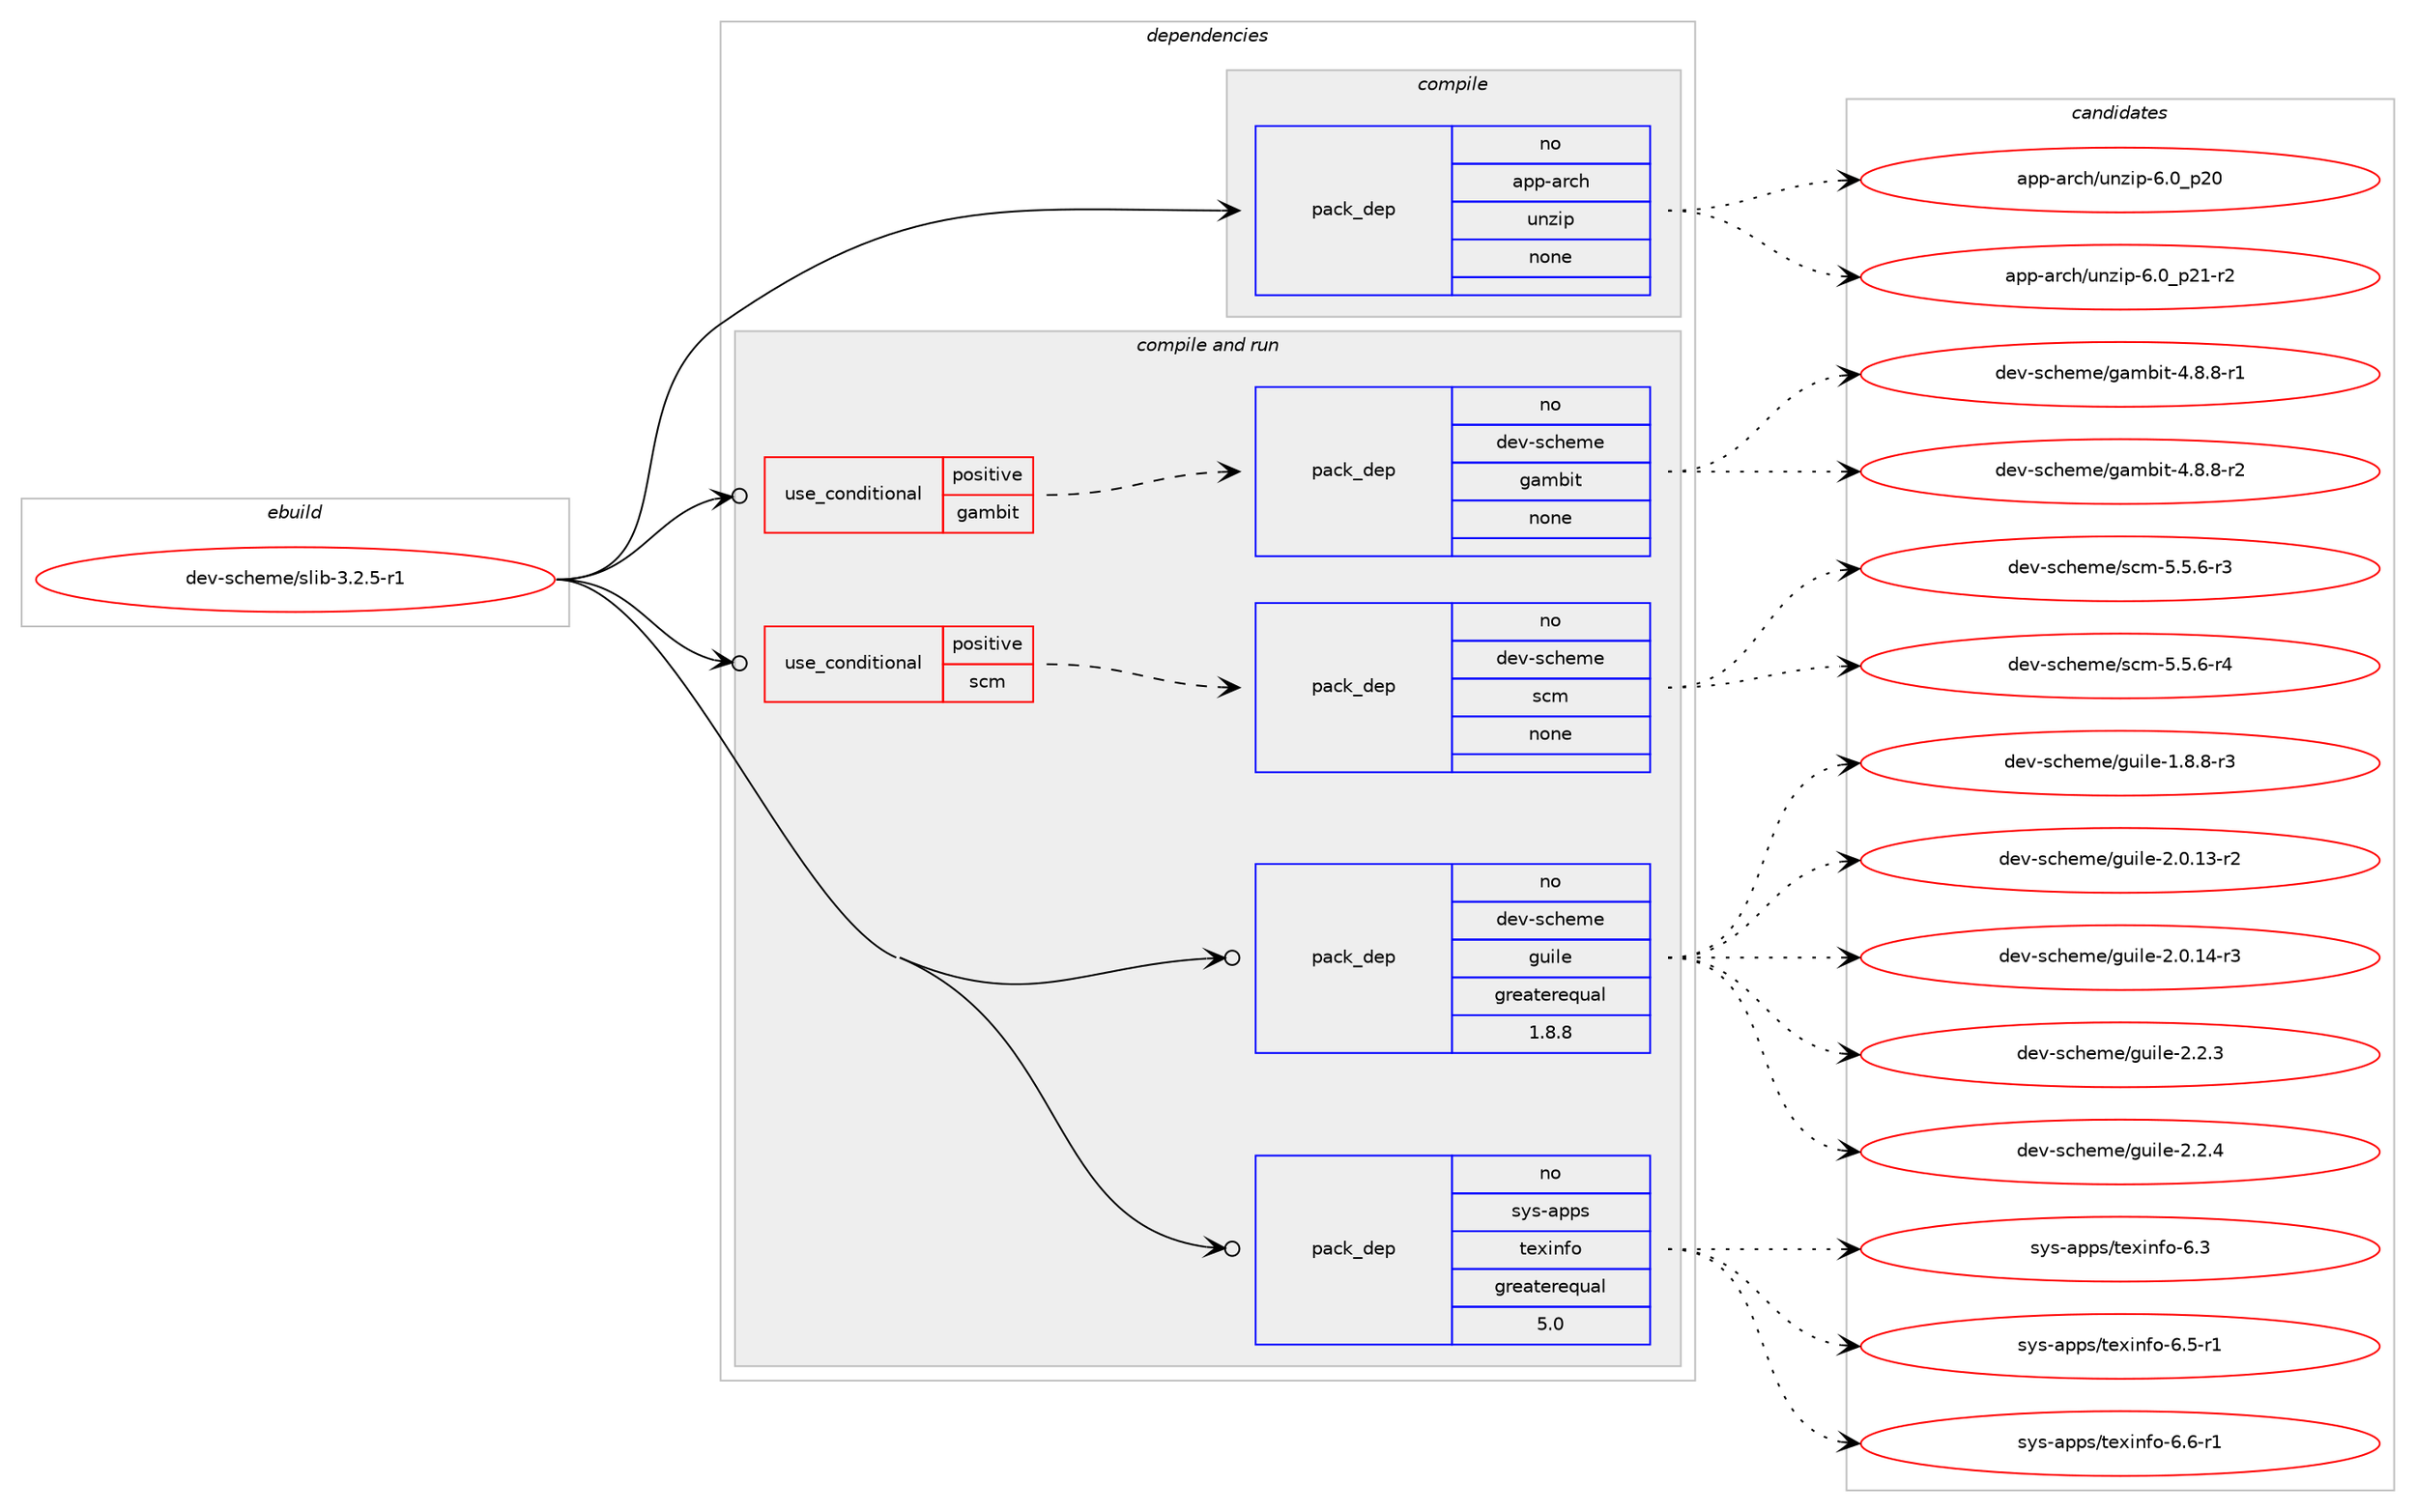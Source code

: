 digraph prolog {

# *************
# Graph options
# *************

newrank=true;
concentrate=true;
compound=true;
graph [rankdir=LR,fontname=Helvetica,fontsize=10,ranksep=1.5];#, ranksep=2.5, nodesep=0.2];
edge  [arrowhead=vee];
node  [fontname=Helvetica,fontsize=10];

# **********
# The ebuild
# **********

subgraph cluster_leftcol {
color=gray;
rank=same;
label=<<i>ebuild</i>>;
id [label="dev-scheme/slib-3.2.5-r1", color=red, width=4, href="../dev-scheme/slib-3.2.5-r1.svg"];
}

# ****************
# The dependencies
# ****************

subgraph cluster_midcol {
color=gray;
label=<<i>dependencies</i>>;
subgraph cluster_compile {
fillcolor="#eeeeee";
style=filled;
label=<<i>compile</i>>;
subgraph pack1092279 {
dependency1538739 [label=<<TABLE BORDER="0" CELLBORDER="1" CELLSPACING="0" CELLPADDING="4" WIDTH="220"><TR><TD ROWSPAN="6" CELLPADDING="30">pack_dep</TD></TR><TR><TD WIDTH="110">no</TD></TR><TR><TD>app-arch</TD></TR><TR><TD>unzip</TD></TR><TR><TD>none</TD></TR><TR><TD></TD></TR></TABLE>>, shape=none, color=blue];
}
id:e -> dependency1538739:w [weight=20,style="solid",arrowhead="vee"];
}
subgraph cluster_compileandrun {
fillcolor="#eeeeee";
style=filled;
label=<<i>compile and run</i>>;
subgraph cond422909 {
dependency1538740 [label=<<TABLE BORDER="0" CELLBORDER="1" CELLSPACING="0" CELLPADDING="4"><TR><TD ROWSPAN="3" CELLPADDING="10">use_conditional</TD></TR><TR><TD>positive</TD></TR><TR><TD>gambit</TD></TR></TABLE>>, shape=none, color=red];
subgraph pack1092280 {
dependency1538741 [label=<<TABLE BORDER="0" CELLBORDER="1" CELLSPACING="0" CELLPADDING="4" WIDTH="220"><TR><TD ROWSPAN="6" CELLPADDING="30">pack_dep</TD></TR><TR><TD WIDTH="110">no</TD></TR><TR><TD>dev-scheme</TD></TR><TR><TD>gambit</TD></TR><TR><TD>none</TD></TR><TR><TD></TD></TR></TABLE>>, shape=none, color=blue];
}
dependency1538740:e -> dependency1538741:w [weight=20,style="dashed",arrowhead="vee"];
}
id:e -> dependency1538740:w [weight=20,style="solid",arrowhead="odotvee"];
subgraph cond422910 {
dependency1538742 [label=<<TABLE BORDER="0" CELLBORDER="1" CELLSPACING="0" CELLPADDING="4"><TR><TD ROWSPAN="3" CELLPADDING="10">use_conditional</TD></TR><TR><TD>positive</TD></TR><TR><TD>scm</TD></TR></TABLE>>, shape=none, color=red];
subgraph pack1092281 {
dependency1538743 [label=<<TABLE BORDER="0" CELLBORDER="1" CELLSPACING="0" CELLPADDING="4" WIDTH="220"><TR><TD ROWSPAN="6" CELLPADDING="30">pack_dep</TD></TR><TR><TD WIDTH="110">no</TD></TR><TR><TD>dev-scheme</TD></TR><TR><TD>scm</TD></TR><TR><TD>none</TD></TR><TR><TD></TD></TR></TABLE>>, shape=none, color=blue];
}
dependency1538742:e -> dependency1538743:w [weight=20,style="dashed",arrowhead="vee"];
}
id:e -> dependency1538742:w [weight=20,style="solid",arrowhead="odotvee"];
subgraph pack1092282 {
dependency1538744 [label=<<TABLE BORDER="0" CELLBORDER="1" CELLSPACING="0" CELLPADDING="4" WIDTH="220"><TR><TD ROWSPAN="6" CELLPADDING="30">pack_dep</TD></TR><TR><TD WIDTH="110">no</TD></TR><TR><TD>dev-scheme</TD></TR><TR><TD>guile</TD></TR><TR><TD>greaterequal</TD></TR><TR><TD>1.8.8</TD></TR></TABLE>>, shape=none, color=blue];
}
id:e -> dependency1538744:w [weight=20,style="solid",arrowhead="odotvee"];
subgraph pack1092283 {
dependency1538745 [label=<<TABLE BORDER="0" CELLBORDER="1" CELLSPACING="0" CELLPADDING="4" WIDTH="220"><TR><TD ROWSPAN="6" CELLPADDING="30">pack_dep</TD></TR><TR><TD WIDTH="110">no</TD></TR><TR><TD>sys-apps</TD></TR><TR><TD>texinfo</TD></TR><TR><TD>greaterequal</TD></TR><TR><TD>5.0</TD></TR></TABLE>>, shape=none, color=blue];
}
id:e -> dependency1538745:w [weight=20,style="solid",arrowhead="odotvee"];
}
subgraph cluster_run {
fillcolor="#eeeeee";
style=filled;
label=<<i>run</i>>;
}
}

# **************
# The candidates
# **************

subgraph cluster_choices {
rank=same;
color=gray;
label=<<i>candidates</i>>;

subgraph choice1092279 {
color=black;
nodesep=1;
choice971121124597114991044711711012210511245544648951125048 [label="app-arch/unzip-6.0_p20", color=red, width=4,href="../app-arch/unzip-6.0_p20.svg"];
choice9711211245971149910447117110122105112455446489511250494511450 [label="app-arch/unzip-6.0_p21-r2", color=red, width=4,href="../app-arch/unzip-6.0_p21-r2.svg"];
dependency1538739:e -> choice971121124597114991044711711012210511245544648951125048:w [style=dotted,weight="100"];
dependency1538739:e -> choice9711211245971149910447117110122105112455446489511250494511450:w [style=dotted,weight="100"];
}
subgraph choice1092280 {
color=black;
nodesep=1;
choice10010111845115991041011091014710397109981051164552465646564511449 [label="dev-scheme/gambit-4.8.8-r1", color=red, width=4,href="../dev-scheme/gambit-4.8.8-r1.svg"];
choice10010111845115991041011091014710397109981051164552465646564511450 [label="dev-scheme/gambit-4.8.8-r2", color=red, width=4,href="../dev-scheme/gambit-4.8.8-r2.svg"];
dependency1538741:e -> choice10010111845115991041011091014710397109981051164552465646564511449:w [style=dotted,weight="100"];
dependency1538741:e -> choice10010111845115991041011091014710397109981051164552465646564511450:w [style=dotted,weight="100"];
}
subgraph choice1092281 {
color=black;
nodesep=1;
choice100101118451159910410110910147115991094553465346544511451 [label="dev-scheme/scm-5.5.6-r3", color=red, width=4,href="../dev-scheme/scm-5.5.6-r3.svg"];
choice100101118451159910410110910147115991094553465346544511452 [label="dev-scheme/scm-5.5.6-r4", color=red, width=4,href="../dev-scheme/scm-5.5.6-r4.svg"];
dependency1538743:e -> choice100101118451159910410110910147115991094553465346544511451:w [style=dotted,weight="100"];
dependency1538743:e -> choice100101118451159910410110910147115991094553465346544511452:w [style=dotted,weight="100"];
}
subgraph choice1092282 {
color=black;
nodesep=1;
choice1001011184511599104101109101471031171051081014549465646564511451 [label="dev-scheme/guile-1.8.8-r3", color=red, width=4,href="../dev-scheme/guile-1.8.8-r3.svg"];
choice100101118451159910410110910147103117105108101455046484649514511450 [label="dev-scheme/guile-2.0.13-r2", color=red, width=4,href="../dev-scheme/guile-2.0.13-r2.svg"];
choice100101118451159910410110910147103117105108101455046484649524511451 [label="dev-scheme/guile-2.0.14-r3", color=red, width=4,href="../dev-scheme/guile-2.0.14-r3.svg"];
choice100101118451159910410110910147103117105108101455046504651 [label="dev-scheme/guile-2.2.3", color=red, width=4,href="../dev-scheme/guile-2.2.3.svg"];
choice100101118451159910410110910147103117105108101455046504652 [label="dev-scheme/guile-2.2.4", color=red, width=4,href="../dev-scheme/guile-2.2.4.svg"];
dependency1538744:e -> choice1001011184511599104101109101471031171051081014549465646564511451:w [style=dotted,weight="100"];
dependency1538744:e -> choice100101118451159910410110910147103117105108101455046484649514511450:w [style=dotted,weight="100"];
dependency1538744:e -> choice100101118451159910410110910147103117105108101455046484649524511451:w [style=dotted,weight="100"];
dependency1538744:e -> choice100101118451159910410110910147103117105108101455046504651:w [style=dotted,weight="100"];
dependency1538744:e -> choice100101118451159910410110910147103117105108101455046504652:w [style=dotted,weight="100"];
}
subgraph choice1092283 {
color=black;
nodesep=1;
choice11512111545971121121154711610112010511010211145544651 [label="sys-apps/texinfo-6.3", color=red, width=4,href="../sys-apps/texinfo-6.3.svg"];
choice115121115459711211211547116101120105110102111455446534511449 [label="sys-apps/texinfo-6.5-r1", color=red, width=4,href="../sys-apps/texinfo-6.5-r1.svg"];
choice115121115459711211211547116101120105110102111455446544511449 [label="sys-apps/texinfo-6.6-r1", color=red, width=4,href="../sys-apps/texinfo-6.6-r1.svg"];
dependency1538745:e -> choice11512111545971121121154711610112010511010211145544651:w [style=dotted,weight="100"];
dependency1538745:e -> choice115121115459711211211547116101120105110102111455446534511449:w [style=dotted,weight="100"];
dependency1538745:e -> choice115121115459711211211547116101120105110102111455446544511449:w [style=dotted,weight="100"];
}
}

}
